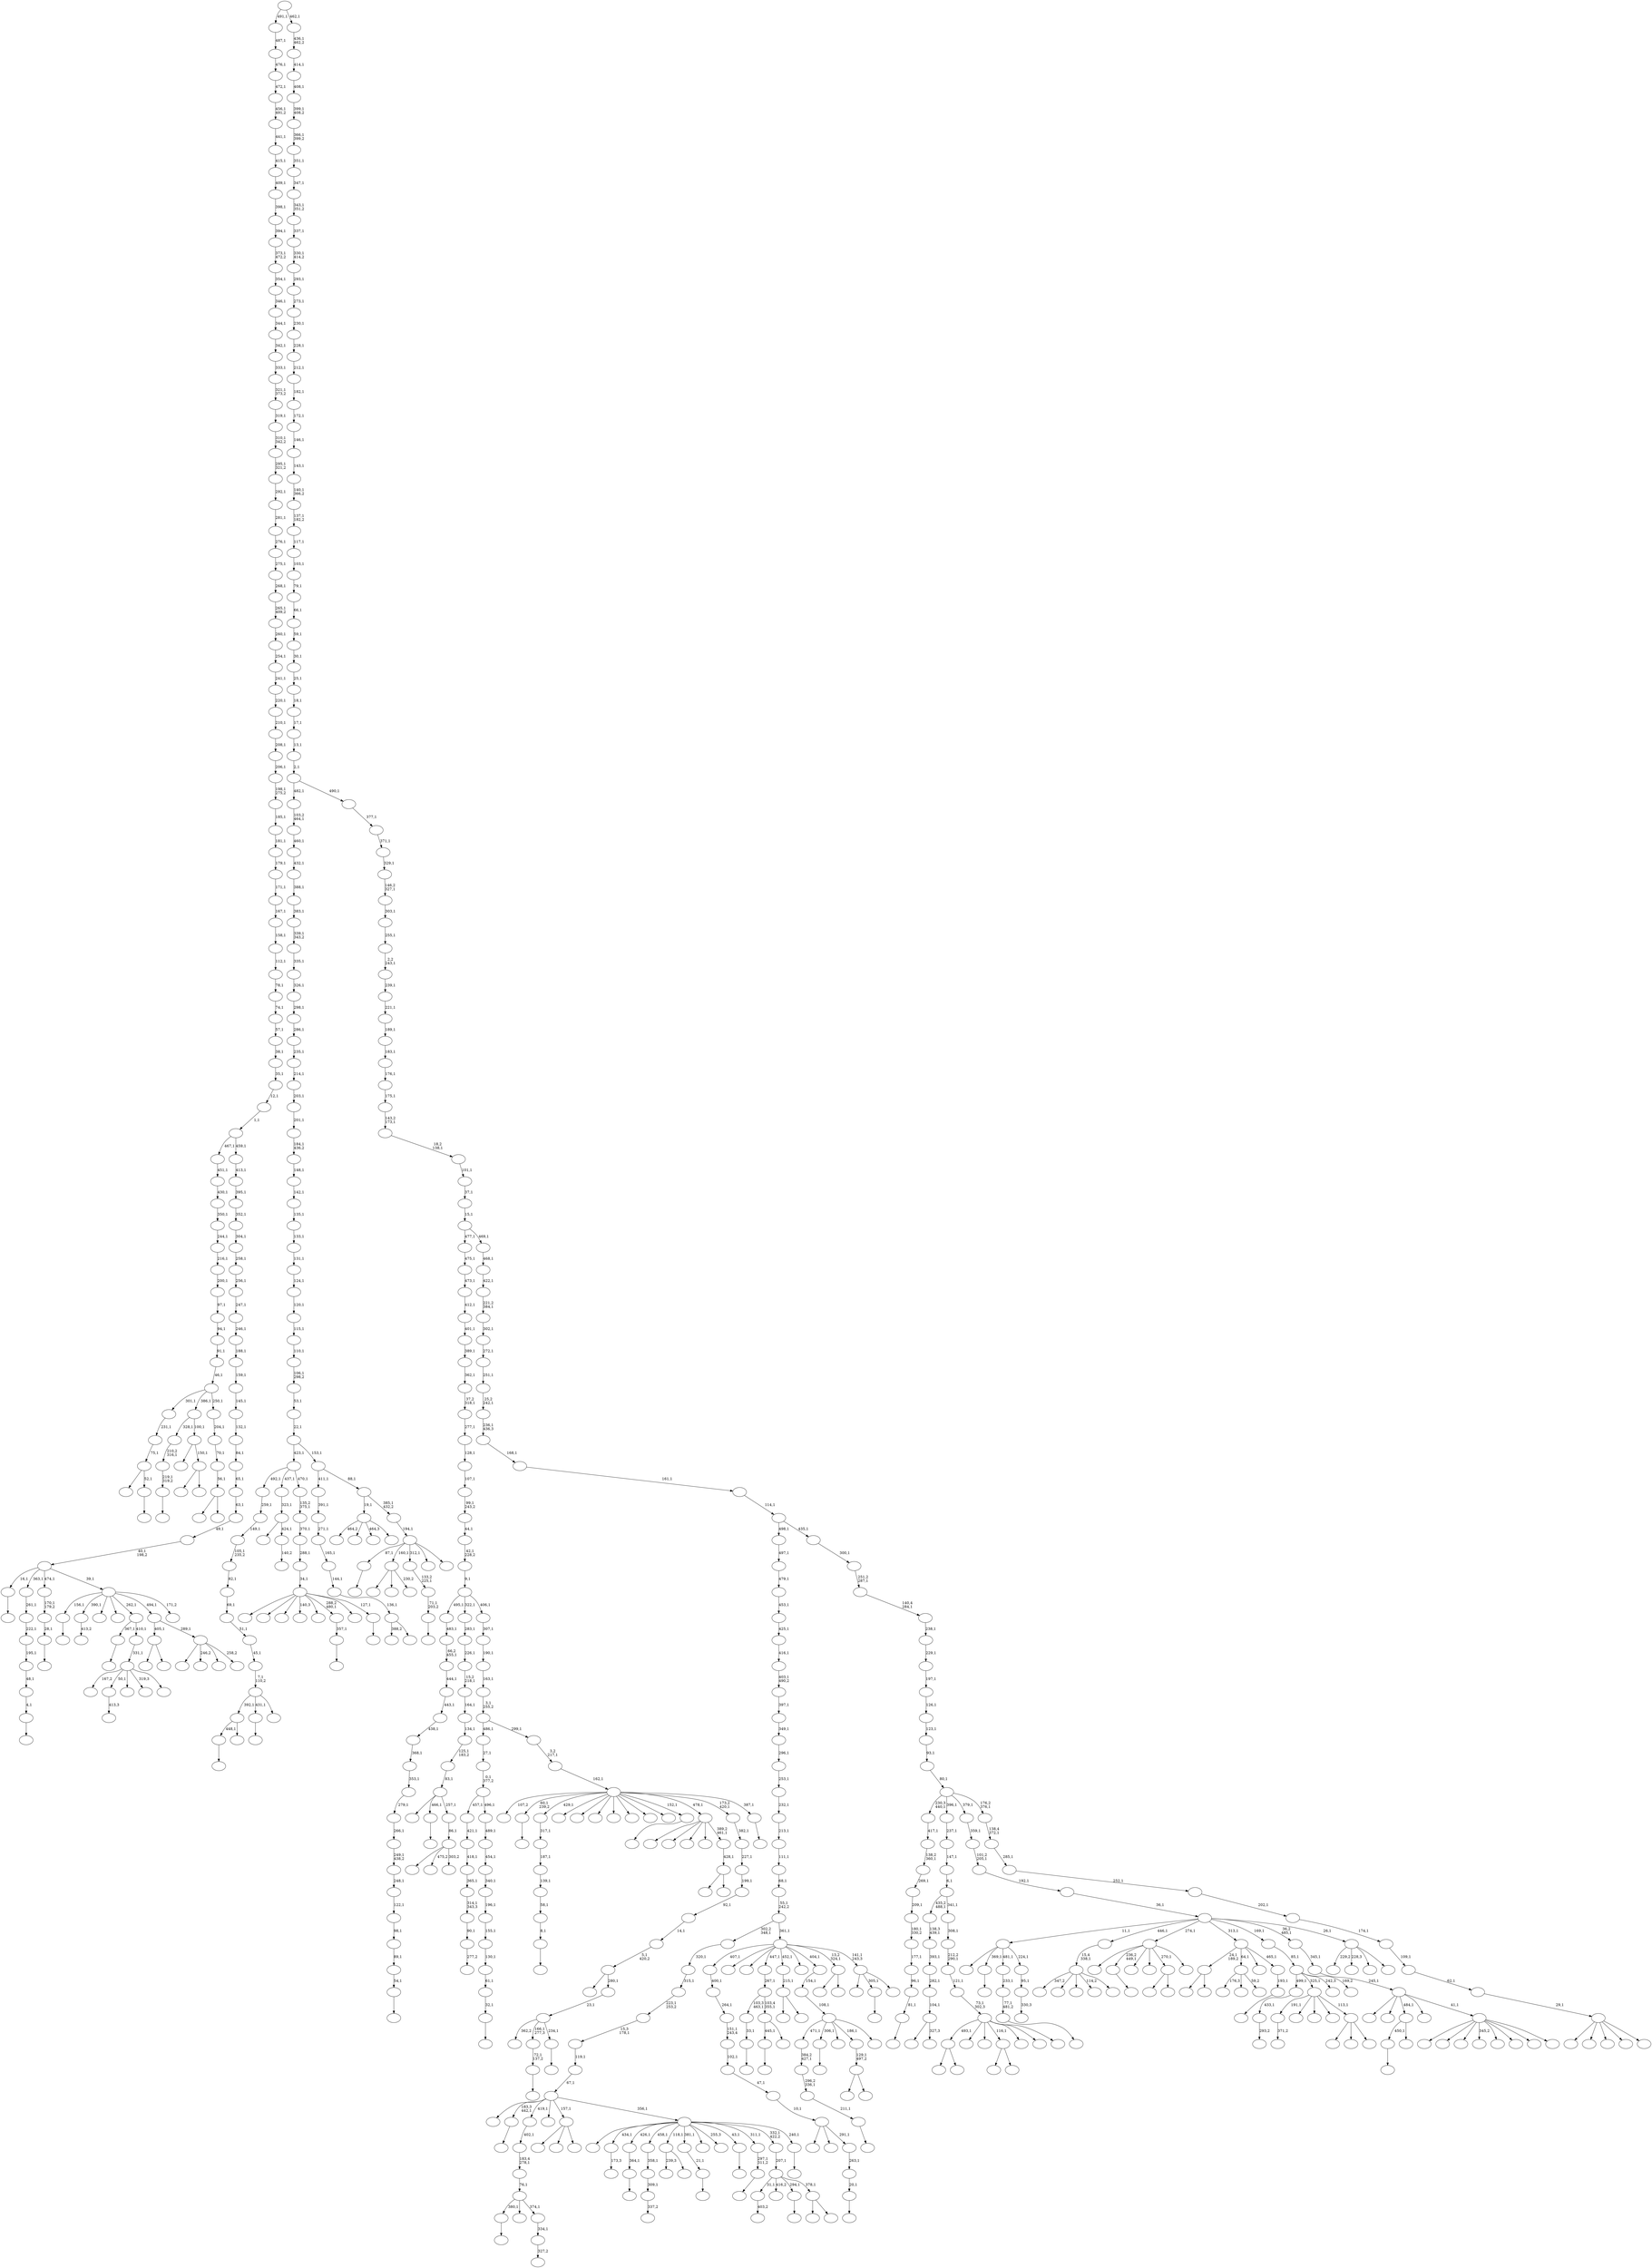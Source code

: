 digraph T {
	700 [label=""]
	699 [label=""]
	698 [label=""]
	697 [label=""]
	696 [label=""]
	695 [label=""]
	694 [label=""]
	693 [label=""]
	692 [label=""]
	691 [label=""]
	690 [label=""]
	689 [label=""]
	688 [label=""]
	687 [label=""]
	686 [label=""]
	685 [label=""]
	684 [label=""]
	683 [label=""]
	682 [label=""]
	681 [label=""]
	680 [label=""]
	679 [label=""]
	678 [label=""]
	677 [label=""]
	676 [label=""]
	675 [label=""]
	674 [label=""]
	673 [label=""]
	672 [label=""]
	671 [label=""]
	670 [label=""]
	669 [label=""]
	668 [label=""]
	667 [label=""]
	666 [label=""]
	665 [label=""]
	664 [label=""]
	663 [label=""]
	662 [label=""]
	661 [label=""]
	660 [label=""]
	659 [label=""]
	658 [label=""]
	657 [label=""]
	656 [label=""]
	655 [label=""]
	654 [label=""]
	653 [label=""]
	652 [label=""]
	651 [label=""]
	650 [label=""]
	649 [label=""]
	648 [label=""]
	647 [label=""]
	646 [label=""]
	645 [label=""]
	644 [label=""]
	643 [label=""]
	642 [label=""]
	641 [label=""]
	640 [label=""]
	639 [label=""]
	638 [label=""]
	637 [label=""]
	636 [label=""]
	635 [label=""]
	634 [label=""]
	633 [label=""]
	632 [label=""]
	631 [label=""]
	630 [label=""]
	629 [label=""]
	628 [label=""]
	627 [label=""]
	626 [label=""]
	625 [label=""]
	624 [label=""]
	623 [label=""]
	622 [label=""]
	621 [label=""]
	620 [label=""]
	619 [label=""]
	618 [label=""]
	617 [label=""]
	616 [label=""]
	615 [label=""]
	614 [label=""]
	613 [label=""]
	612 [label=""]
	611 [label=""]
	610 [label=""]
	609 [label=""]
	608 [label=""]
	607 [label=""]
	606 [label=""]
	605 [label=""]
	604 [label=""]
	603 [label=""]
	602 [label=""]
	601 [label=""]
	600 [label=""]
	599 [label=""]
	598 [label=""]
	597 [label=""]
	596 [label=""]
	595 [label=""]
	594 [label=""]
	593 [label=""]
	592 [label=""]
	591 [label=""]
	590 [label=""]
	589 [label=""]
	588 [label=""]
	587 [label=""]
	586 [label=""]
	585 [label=""]
	584 [label=""]
	583 [label=""]
	582 [label=""]
	581 [label=""]
	580 [label=""]
	579 [label=""]
	578 [label=""]
	577 [label=""]
	576 [label=""]
	575 [label=""]
	574 [label=""]
	573 [label=""]
	572 [label=""]
	571 [label=""]
	570 [label=""]
	569 [label=""]
	568 [label=""]
	567 [label=""]
	566 [label=""]
	565 [label=""]
	564 [label=""]
	563 [label=""]
	562 [label=""]
	561 [label=""]
	560 [label=""]
	559 [label=""]
	558 [label=""]
	557 [label=""]
	556 [label=""]
	555 [label=""]
	554 [label=""]
	553 [label=""]
	552 [label=""]
	551 [label=""]
	550 [label=""]
	549 [label=""]
	548 [label=""]
	547 [label=""]
	546 [label=""]
	545 [label=""]
	544 [label=""]
	543 [label=""]
	542 [label=""]
	541 [label=""]
	540 [label=""]
	539 [label=""]
	538 [label=""]
	537 [label=""]
	536 [label=""]
	535 [label=""]
	534 [label=""]
	533 [label=""]
	532 [label=""]
	531 [label=""]
	530 [label=""]
	529 [label=""]
	528 [label=""]
	527 [label=""]
	526 [label=""]
	525 [label=""]
	524 [label=""]
	523 [label=""]
	522 [label=""]
	521 [label=""]
	520 [label=""]
	519 [label=""]
	518 [label=""]
	517 [label=""]
	516 [label=""]
	515 [label=""]
	514 [label=""]
	513 [label=""]
	512 [label=""]
	511 [label=""]
	510 [label=""]
	509 [label=""]
	508 [label=""]
	507 [label=""]
	506 [label=""]
	505 [label=""]
	504 [label=""]
	503 [label=""]
	502 [label=""]
	501 [label=""]
	500 [label=""]
	499 [label=""]
	498 [label=""]
	497 [label=""]
	496 [label=""]
	495 [label=""]
	494 [label=""]
	493 [label=""]
	492 [label=""]
	491 [label=""]
	490 [label=""]
	489 [label=""]
	488 [label=""]
	487 [label=""]
	486 [label=""]
	485 [label=""]
	484 [label=""]
	483 [label=""]
	482 [label=""]
	481 [label=""]
	480 [label=""]
	479 [label=""]
	478 [label=""]
	477 [label=""]
	476 [label=""]
	475 [label=""]
	474 [label=""]
	473 [label=""]
	472 [label=""]
	471 [label=""]
	470 [label=""]
	469 [label=""]
	468 [label=""]
	467 [label=""]
	466 [label=""]
	465 [label=""]
	464 [label=""]
	463 [label=""]
	462 [label=""]
	461 [label=""]
	460 [label=""]
	459 [label=""]
	458 [label=""]
	457 [label=""]
	456 [label=""]
	455 [label=""]
	454 [label=""]
	453 [label=""]
	452 [label=""]
	451 [label=""]
	450 [label=""]
	449 [label=""]
	448 [label=""]
	447 [label=""]
	446 [label=""]
	445 [label=""]
	444 [label=""]
	443 [label=""]
	442 [label=""]
	441 [label=""]
	440 [label=""]
	439 [label=""]
	438 [label=""]
	437 [label=""]
	436 [label=""]
	435 [label=""]
	434 [label=""]
	433 [label=""]
	432 [label=""]
	431 [label=""]
	430 [label=""]
	429 [label=""]
	428 [label=""]
	427 [label=""]
	426 [label=""]
	425 [label=""]
	424 [label=""]
	423 [label=""]
	422 [label=""]
	421 [label=""]
	420 [label=""]
	419 [label=""]
	418 [label=""]
	417 [label=""]
	416 [label=""]
	415 [label=""]
	414 [label=""]
	413 [label=""]
	412 [label=""]
	411 [label=""]
	410 [label=""]
	409 [label=""]
	408 [label=""]
	407 [label=""]
	406 [label=""]
	405 [label=""]
	404 [label=""]
	403 [label=""]
	402 [label=""]
	401 [label=""]
	400 [label=""]
	399 [label=""]
	398 [label=""]
	397 [label=""]
	396 [label=""]
	395 [label=""]
	394 [label=""]
	393 [label=""]
	392 [label=""]
	391 [label=""]
	390 [label=""]
	389 [label=""]
	388 [label=""]
	387 [label=""]
	386 [label=""]
	385 [label=""]
	384 [label=""]
	383 [label=""]
	382 [label=""]
	381 [label=""]
	380 [label=""]
	379 [label=""]
	378 [label=""]
	377 [label=""]
	376 [label=""]
	375 [label=""]
	374 [label=""]
	373 [label=""]
	372 [label=""]
	371 [label=""]
	370 [label=""]
	369 [label=""]
	368 [label=""]
	367 [label=""]
	366 [label=""]
	365 [label=""]
	364 [label=""]
	363 [label=""]
	362 [label=""]
	361 [label=""]
	360 [label=""]
	359 [label=""]
	358 [label=""]
	357 [label=""]
	356 [label=""]
	355 [label=""]
	354 [label=""]
	353 [label=""]
	352 [label=""]
	351 [label=""]
	350 [label=""]
	349 [label=""]
	348 [label=""]
	347 [label=""]
	346 [label=""]
	345 [label=""]
	344 [label=""]
	343 [label=""]
	342 [label=""]
	341 [label=""]
	340 [label=""]
	339 [label=""]
	338 [label=""]
	337 [label=""]
	336 [label=""]
	335 [label=""]
	334 [label=""]
	333 [label=""]
	332 [label=""]
	331 [label=""]
	330 [label=""]
	329 [label=""]
	328 [label=""]
	327 [label=""]
	326 [label=""]
	325 [label=""]
	324 [label=""]
	323 [label=""]
	322 [label=""]
	321 [label=""]
	320 [label=""]
	319 [label=""]
	318 [label=""]
	317 [label=""]
	316 [label=""]
	315 [label=""]
	314 [label=""]
	313 [label=""]
	312 [label=""]
	311 [label=""]
	310 [label=""]
	309 [label=""]
	308 [label=""]
	307 [label=""]
	306 [label=""]
	305 [label=""]
	304 [label=""]
	303 [label=""]
	302 [label=""]
	301 [label=""]
	300 [label=""]
	299 [label=""]
	298 [label=""]
	297 [label=""]
	296 [label=""]
	295 [label=""]
	294 [label=""]
	293 [label=""]
	292 [label=""]
	291 [label=""]
	290 [label=""]
	289 [label=""]
	288 [label=""]
	287 [label=""]
	286 [label=""]
	285 [label=""]
	284 [label=""]
	283 [label=""]
	282 [label=""]
	281 [label=""]
	280 [label=""]
	279 [label=""]
	278 [label=""]
	277 [label=""]
	276 [label=""]
	275 [label=""]
	274 [label=""]
	273 [label=""]
	272 [label=""]
	271 [label=""]
	270 [label=""]
	269 [label=""]
	268 [label=""]
	267 [label=""]
	266 [label=""]
	265 [label=""]
	264 [label=""]
	263 [label=""]
	262 [label=""]
	261 [label=""]
	260 [label=""]
	259 [label=""]
	258 [label=""]
	257 [label=""]
	256 [label=""]
	255 [label=""]
	254 [label=""]
	253 [label=""]
	252 [label=""]
	251 [label=""]
	250 [label=""]
	249 [label=""]
	248 [label=""]
	247 [label=""]
	246 [label=""]
	245 [label=""]
	244 [label=""]
	243 [label=""]
	242 [label=""]
	241 [label=""]
	240 [label=""]
	239 [label=""]
	238 [label=""]
	237 [label=""]
	236 [label=""]
	235 [label=""]
	234 [label=""]
	233 [label=""]
	232 [label=""]
	231 [label=""]
	230 [label=""]
	229 [label=""]
	228 [label=""]
	227 [label=""]
	226 [label=""]
	225 [label=""]
	224 [label=""]
	223 [label=""]
	222 [label=""]
	221 [label=""]
	220 [label=""]
	219 [label=""]
	218 [label=""]
	217 [label=""]
	216 [label=""]
	215 [label=""]
	214 [label=""]
	213 [label=""]
	212 [label=""]
	211 [label=""]
	210 [label=""]
	209 [label=""]
	208 [label=""]
	207 [label=""]
	206 [label=""]
	205 [label=""]
	204 [label=""]
	203 [label=""]
	202 [label=""]
	201 [label=""]
	200 [label=""]
	199 [label=""]
	198 [label=""]
	197 [label=""]
	196 [label=""]
	195 [label=""]
	194 [label=""]
	193 [label=""]
	192 [label=""]
	191 [label=""]
	190 [label=""]
	189 [label=""]
	188 [label=""]
	187 [label=""]
	186 [label=""]
	185 [label=""]
	184 [label=""]
	183 [label=""]
	182 [label=""]
	181 [label=""]
	180 [label=""]
	179 [label=""]
	178 [label=""]
	177 [label=""]
	176 [label=""]
	175 [label=""]
	174 [label=""]
	173 [label=""]
	172 [label=""]
	171 [label=""]
	170 [label=""]
	169 [label=""]
	168 [label=""]
	167 [label=""]
	166 [label=""]
	165 [label=""]
	164 [label=""]
	163 [label=""]
	162 [label=""]
	161 [label=""]
	160 [label=""]
	159 [label=""]
	158 [label=""]
	157 [label=""]
	156 [label=""]
	155 [label=""]
	154 [label=""]
	153 [label=""]
	152 [label=""]
	151 [label=""]
	150 [label=""]
	149 [label=""]
	148 [label=""]
	147 [label=""]
	146 [label=""]
	145 [label=""]
	144 [label=""]
	143 [label=""]
	142 [label=""]
	141 [label=""]
	140 [label=""]
	139 [label=""]
	138 [label=""]
	137 [label=""]
	136 [label=""]
	135 [label=""]
	134 [label=""]
	133 [label=""]
	132 [label=""]
	131 [label=""]
	130 [label=""]
	129 [label=""]
	128 [label=""]
	127 [label=""]
	126 [label=""]
	125 [label=""]
	124 [label=""]
	123 [label=""]
	122 [label=""]
	121 [label=""]
	120 [label=""]
	119 [label=""]
	118 [label=""]
	117 [label=""]
	116 [label=""]
	115 [label=""]
	114 [label=""]
	113 [label=""]
	112 [label=""]
	111 [label=""]
	110 [label=""]
	109 [label=""]
	108 [label=""]
	107 [label=""]
	106 [label=""]
	105 [label=""]
	104 [label=""]
	103 [label=""]
	102 [label=""]
	101 [label=""]
	100 [label=""]
	99 [label=""]
	98 [label=""]
	97 [label=""]
	96 [label=""]
	95 [label=""]
	94 [label=""]
	93 [label=""]
	92 [label=""]
	91 [label=""]
	90 [label=""]
	89 [label=""]
	88 [label=""]
	87 [label=""]
	86 [label=""]
	85 [label=""]
	84 [label=""]
	83 [label=""]
	82 [label=""]
	81 [label=""]
	80 [label=""]
	79 [label=""]
	78 [label=""]
	77 [label=""]
	76 [label=""]
	75 [label=""]
	74 [label=""]
	73 [label=""]
	72 [label=""]
	71 [label=""]
	70 [label=""]
	69 [label=""]
	68 [label=""]
	67 [label=""]
	66 [label=""]
	65 [label=""]
	64 [label=""]
	63 [label=""]
	62 [label=""]
	61 [label=""]
	60 [label=""]
	59 [label=""]
	58 [label=""]
	57 [label=""]
	56 [label=""]
	55 [label=""]
	54 [label=""]
	53 [label=""]
	52 [label=""]
	51 [label=""]
	50 [label=""]
	49 [label=""]
	48 [label=""]
	47 [label=""]
	46 [label=""]
	45 [label=""]
	44 [label=""]
	43 [label=""]
	42 [label=""]
	41 [label=""]
	40 [label=""]
	39 [label=""]
	38 [label=""]
	37 [label=""]
	36 [label=""]
	35 [label=""]
	34 [label=""]
	33 [label=""]
	32 [label=""]
	31 [label=""]
	30 [label=""]
	29 [label=""]
	28 [label=""]
	27 [label=""]
	26 [label=""]
	25 [label=""]
	24 [label=""]
	23 [label=""]
	22 [label=""]
	21 [label=""]
	20 [label=""]
	19 [label=""]
	18 [label=""]
	17 [label=""]
	16 [label=""]
	15 [label=""]
	14 [label=""]
	13 [label=""]
	12 [label=""]
	11 [label=""]
	10 [label=""]
	9 [label=""]
	8 [label=""]
	7 [label=""]
	6 [label=""]
	5 [label=""]
	4 [label=""]
	3 [label=""]
	2 [label=""]
	1 [label=""]
	0 [label=""]
	699 -> 700 [label="403,2"]
	687 -> 688 [label=""]
	686 -> 687 [label="211,1"]
	685 -> 686 [label="296,2\n336,1"]
	684 -> 685 [label="384,2\n427,1"]
	682 -> 683 [label=""]
	681 -> 682 [label="33,1"]
	678 -> 679 [label="173,3"]
	675 -> 689 [label=""]
	675 -> 676 [label=""]
	668 -> 669 [label=""]
	667 -> 668 [label="364,1"]
	662 -> 665 [label=""]
	662 -> 663 [label=""]
	656 -> 657 [label=""]
	650 -> 651 [label=""]
	649 -> 650 [label="54,1"]
	648 -> 649 [label="89,1"]
	647 -> 648 [label="98,1"]
	646 -> 647 [label="122,1"]
	645 -> 646 [label="248,1"]
	644 -> 645 [label="249,1\n438,2"]
	643 -> 644 [label="266,1"]
	642 -> 643 [label="279,1"]
	641 -> 642 [label="353,1"]
	640 -> 641 [label="368,1"]
	639 -> 640 [label="438,1"]
	638 -> 639 [label="443,1"]
	637 -> 638 [label="444,1"]
	636 -> 637 [label="66,2\n455,1"]
	635 -> 636 [label="483,1"]
	633 -> 634 [label=""]
	631 -> 632 [label=""]
	623 -> 624 [label=""]
	621 -> 622 [label=""]
	619 -> 620 [label=""]
	618 -> 619 [label="8,1"]
	617 -> 618 [label="58,1"]
	616 -> 617 [label="139,1"]
	615 -> 616 [label="187,1"]
	614 -> 615 [label="317,1"]
	612 -> 613 [label=""]
	611 -> 612 [label="20,1"]
	610 -> 611 [label="263,1"]
	609 -> 673 [label=""]
	609 -> 670 [label=""]
	609 -> 610 [label="291,1"]
	608 -> 609 [label="10,1"]
	607 -> 608 [label="47,1"]
	606 -> 607 [label="102,1"]
	605 -> 606 [label="151,1\n243,4"]
	604 -> 605 [label="264,1"]
	603 -> 604 [label="400,1"]
	601 -> 602 [label=""]
	597 -> 598 [label=""]
	594 -> 595 [label="277,2"]
	593 -> 594 [label="90,1"]
	592 -> 593 [label="314,1\n343,3"]
	591 -> 592 [label="365,1"]
	590 -> 591 [label="418,1"]
	589 -> 590 [label="421,1"]
	584 -> 585 [label="371,2"]
	581 -> 656 [label="448,1"]
	581 -> 582 [label=""]
	577 -> 578 [label=""]
	575 -> 576 [label=""]
	568 -> 569 [label=""]
	565 -> 671 [label="176,3"]
	565 -> 629 [label=""]
	565 -> 566 [label="59,2"]
	560 -> 561 [label=""]
	557 -> 581 [label="392,1"]
	557 -> 575 [label="431,1"]
	557 -> 558 [label=""]
	556 -> 557 [label="7,1\n110,2"]
	555 -> 556 [label="45,1"]
	554 -> 555 [label="51,1"]
	553 -> 554 [label="69,1"]
	552 -> 553 [label="82,1"]
	551 -> 552 [label="105,1\n235,2"]
	550 -> 551 [label="149,1"]
	549 -> 550 [label="259,1"]
	543 -> 544 [label="413,2"]
	534 -> 535 [label="337,2"]
	533 -> 534 [label="309,1"]
	532 -> 533 [label="358,1"]
	525 -> 654 [label=""]
	525 -> 526 [label=""]
	521 -> 522 [label=""]
	516 -> 517 [label=""]
	515 -> 516 [label="4,1"]
	514 -> 515 [label="48,1"]
	513 -> 514 [label="195,1"]
	512 -> 513 [label="222,1"]
	511 -> 512 [label="261,1"]
	508 -> 509 [label=""]
	507 -> 508 [label="77,1\n481,2"]
	506 -> 507 [label="233,1"]
	504 -> 505 [label="413,3"]
	502 -> 666 [label=""]
	502 -> 596 [label=""]
	502 -> 503 [label="230,2"]
	498 -> 538 [label=""]
	498 -> 499 [label=""]
	496 -> 674 [label="239,3"]
	496 -> 497 [label=""]
	493 -> 494 [label=""]
	492 -> 572 [label=""]
	492 -> 493 [label="52,1"]
	491 -> 492 [label="75,1"]
	490 -> 491 [label="231,1"]
	488 -> 489 [label=""]
	487 -> 488 [label="21,1"]
	485 -> 486 [label=""]
	484 -> 485 [label="357,1"]
	482 -> 483 [label="330,3"]
	481 -> 482 [label="95,1"]
	480 -> 693 [label=""]
	480 -> 560 [label="369,1"]
	480 -> 506 [label="481,1"]
	480 -> 481 [label="224,1"]
	474 -> 475 [label="293,2"]
	473 -> 474 [label="433,1"]
	470 -> 471 [label=""]
	468 -> 469 [label=""]
	464 -> 465 [label=""]
	463 -> 464 [label="81,1"]
	462 -> 463 [label="96,1"]
	461 -> 462 [label="177,1"]
	460 -> 461 [label="180,1\n330,2"]
	459 -> 460 [label="209,1"]
	458 -> 459 [label="269,1"]
	457 -> 458 [label="138,2\n360,1"]
	456 -> 457 [label="417,1"]
	451 -> 452 [label="327,2"]
	450 -> 451 [label="334,1"]
	449 -> 623 [label="380,1"]
	449 -> 454 [label=""]
	449 -> 450 [label="374,1"]
	448 -> 449 [label="76,1"]
	447 -> 448 [label="183,4\n278,1"]
	446 -> 447 [label="402,1"]
	444 -> 445 [label=""]
	443 -> 444 [label="219,1\n319,2"]
	442 -> 443 [label="210,2\n316,1"]
	440 -> 441 [label=""]
	437 -> 680 [label="464,2"]
	437 -> 531 [label=""]
	437 -> 519 [label="464,3"]
	437 -> 438 [label=""]
	435 -> 436 [label=""]
	434 -> 435 [label="32,1"]
	433 -> 434 [label="61,1"]
	432 -> 433 [label="130,1"]
	431 -> 432 [label="155,1"]
	430 -> 431 [label="196,1"]
	429 -> 430 [label="340,1"]
	428 -> 429 [label="454,1"]
	427 -> 428 [label="489,1"]
	426 -> 589 [label="457,1"]
	426 -> 427 [label="496,1"]
	425 -> 426 [label="0,1\n377,2"]
	424 -> 425 [label="27,1"]
	422 -> 423 [label="140,2"]
	421 -> 587 [label=""]
	421 -> 422 [label="424,1"]
	420 -> 421 [label="323,1"]
	416 -> 470 [label="450,1"]
	416 -> 417 [label=""]
	413 -> 661 [label=""]
	413 -> 414 [label=""]
	410 -> 411 [label=""]
	407 -> 408 [label=""]
	405 -> 548 [label="347,2"]
	405 -> 541 [label=""]
	405 -> 479 [label=""]
	405 -> 409 [label="114,2"]
	405 -> 406 [label=""]
	404 -> 405 [label="15,4\n338,1"]
	402 -> 403 [label=""]
	399 -> 677 [label=""]
	399 -> 400 [label=""]
	398 -> 546 [label=""]
	398 -> 399 [label="150,1"]
	397 -> 442 [label="328,1"]
	397 -> 398 [label="100,1"]
	395 -> 625 [label=""]
	395 -> 396 [label="327,3"]
	394 -> 395 [label="104,1"]
	393 -> 394 [label="282,1"]
	392 -> 393 [label="393,1"]
	391 -> 392 [label="138,3\n439,1"]
	387 -> 694 [label=""]
	387 -> 577 [label="236,2\n449,1"]
	387 -> 540 [label=""]
	387 -> 539 [label=""]
	387 -> 525 [label="270,1"]
	387 -> 388 [label=""]
	385 -> 528 [label=""]
	385 -> 386 [label=""]
	384 -> 385 [label="129,1\n497,2"]
	381 -> 382 [label=""]
	380 -> 381 [label="28,1"]
	379 -> 380 [label="170,1\n179,2"]
	376 -> 597 [label="445,1"]
	376 -> 377 [label=""]
	375 -> 681 [label="103,3\n463,1"]
	375 -> 376 [label="103,4\n355,1"]
	374 -> 375 [label="267,1"]
	372 -> 373 [label=""]
	370 -> 371 [label=""]
	369 -> 370 [label="297,1\n311,2"]
	365 -> 547 [label="167,2"]
	365 -> 504 [label="50,1"]
	365 -> 439 [label=""]
	365 -> 419 [label="319,3"]
	365 -> 366 [label=""]
	364 -> 365 [label="331,1"]
	363 -> 633 [label="367,1"]
	363 -> 364 [label="410,1"]
	359 -> 542 [label=""]
	359 -> 378 [label=""]
	359 -> 360 [label=""]
	358 -> 584 [label="191,1"]
	358 -> 545 [label=""]
	358 -> 501 [label=""]
	358 -> 368 [label=""]
	358 -> 359 [label="113,1"]
	356 -> 599 [label=""]
	356 -> 523 [label="475,2"]
	356 -> 357 [label="303,2"]
	355 -> 356 [label="86,1"]
	354 -> 655 [label=""]
	354 -> 407 [label="466,1"]
	354 -> 355 [label="257,1"]
	353 -> 354 [label="83,1"]
	352 -> 353 [label="125,1\n183,2"]
	351 -> 352 [label="134,1"]
	350 -> 351 [label="164,1"]
	349 -> 350 [label="15,2\n218,1"]
	348 -> 349 [label="226,1"]
	347 -> 348 [label="283,1"]
	345 -> 559 [label=""]
	345 -> 520 [label=""]
	345 -> 346 [label=""]
	343 -> 630 [label="388,2"]
	343 -> 344 [label=""]
	342 -> 343 [label="136,1"]
	341 -> 342 [label="144,1"]
	340 -> 341 [label="165,1"]
	339 -> 340 [label="271,1"]
	338 -> 339 [label="391,1"]
	334 -> 335 [label=""]
	333 -> 695 [label=""]
	333 -> 628 [label=""]
	333 -> 626 [label=""]
	333 -> 571 [label="140,3"]
	333 -> 527 [label=""]
	333 -> 484 [label="288,2\n480,1"]
	333 -> 478 [label=""]
	333 -> 334 [label="127,1"]
	332 -> 333 [label="34,1"]
	331 -> 332 [label="288,1"]
	330 -> 331 [label="370,1"]
	329 -> 330 [label="135,2\n375,1"]
	328 -> 549 [label="492,1"]
	328 -> 420 [label="437,1"]
	328 -> 329 [label="470,1"]
	326 -> 472 [label=""]
	326 -> 327 [label=""]
	325 -> 326 [label="215,1"]
	323 -> 691 [label=""]
	323 -> 529 [label="246,2"]
	323 -> 418 [label=""]
	323 -> 324 [label="258,2"]
	322 -> 413 [label="405,1"]
	322 -> 323 [label="289,1"]
	319 -> 320 [label=""]
	318 -> 319 [label="71,1\n203,2"]
	317 -> 318 [label="133,2\n225,1"]
	315 -> 672 [label=""]
	315 -> 316 [label=""]
	314 -> 699 [label="31,1"]
	314 -> 495 [label="416,2"]
	314 -> 440 [label="294,1"]
	314 -> 315 [label="378,1"]
	313 -> 314 [label="207,1"]
	311 -> 312 [label=""]
	310 -> 311 [label="193,1"]
	309 -> 675 [label="24,1\n189,2"]
	309 -> 565 [label="64,1"]
	309 -> 477 [label=""]
	309 -> 310 [label="465,1"]
	307 -> 308 [label=""]
	306 -> 307 [label="72,1\n137,2"]
	303 -> 652 [label=""]
	303 -> 304 [label=""]
	302 -> 303 [label="56,1"]
	301 -> 302 [label="70,1"]
	300 -> 301 [label="204,1"]
	299 -> 490 [label="301,1"]
	299 -> 397 [label="386,1"]
	299 -> 300 [label="250,1"]
	298 -> 299 [label="46,1"]
	297 -> 298 [label="91,1"]
	296 -> 297 [label="94,1"]
	295 -> 296 [label="97,1"]
	294 -> 295 [label="200,1"]
	293 -> 294 [label="216,1"]
	292 -> 293 [label="244,1"]
	291 -> 292 [label="350,1"]
	290 -> 291 [label="430,1"]
	289 -> 290 [label="451,1"]
	287 -> 684 [label="471,1"]
	287 -> 568 [label="306,1"]
	287 -> 476 [label=""]
	287 -> 384 [label="186,1"]
	287 -> 288 [label=""]
	286 -> 287 [label="108,1"]
	285 -> 286 [label="154,1"]
	283 -> 627 [label=""]
	283 -> 284 [label=""]
	282 -> 283 [label="428,1"]
	281 -> 664 [label=""]
	281 -> 570 [label=""]
	281 -> 453 [label=""]
	281 -> 412 [label=""]
	281 -> 282 [label="389,2\n461,1"]
	279 -> 574 [label=""]
	279 -> 280 [label=""]
	277 -> 278 [label=""]
	276 -> 698 [label="362,2"]
	276 -> 306 [label="166,1\n277,3"]
	276 -> 277 [label="234,1"]
	275 -> 276 [label="23,1"]
	274 -> 567 [label=""]
	274 -> 275 [label="280,1"]
	273 -> 274 [label="5,1\n420,2"]
	272 -> 273 [label="14,1"]
	271 -> 272 [label="92,1"]
	270 -> 271 [label="199,1"]
	269 -> 270 [label="227,1"]
	268 -> 269 [label="382,1"]
	266 -> 473 [label="499,1"]
	266 -> 358 [label="325,1"]
	266 -> 337 [label="242,3"]
	266 -> 267 [label="169,2"]
	265 -> 266 [label="85,1"]
	262 -> 263 [label=""]
	261 -> 696 [label=""]
	261 -> 678 [label="434,1"]
	261 -> 667 [label="426,1"]
	261 -> 532 [label="458,1"]
	261 -> 496 [label="118,1"]
	261 -> 487 [label="381,1"]
	261 -> 466 [label=""]
	261 -> 383 [label="255,3"]
	261 -> 372 [label="43,1"]
	261 -> 369 [label="311,1"]
	261 -> 313 [label="332,1\n422,2"]
	261 -> 262 [label="240,1"]
	260 -> 579 [label=""]
	260 -> 468 [label="183,3\n442,1"]
	260 -> 446 [label="419,1"]
	260 -> 390 [label=""]
	260 -> 345 [label="157,1"]
	260 -> 261 [label="356,1"]
	259 -> 260 [label="67,1"]
	258 -> 259 [label="119,1"]
	257 -> 258 [label="15,3\n178,1"]
	256 -> 257 [label="223,1\n253,2"]
	255 -> 256 [label="315,1"]
	254 -> 255 [label="320,1"]
	252 -> 662 [label="493,1"]
	252 -> 660 [label=""]
	252 -> 518 [label=""]
	252 -> 498 [label="116,1"]
	252 -> 362 [label=""]
	252 -> 321 [label=""]
	252 -> 253 [label=""]
	251 -> 252 [label="73,1\n302,3"]
	250 -> 251 [label="121,1"]
	249 -> 250 [label="212,2\n290,1"]
	248 -> 249 [label="308,1"]
	247 -> 391 [label="435,2\n488,1"]
	247 -> 248 [label="341,1"]
	246 -> 247 [label="6,1"]
	245 -> 246 [label="147,1"]
	244 -> 245 [label="237,1"]
	242 -> 537 [label=""]
	242 -> 410 [label="305,1"]
	242 -> 243 [label=""]
	241 -> 603 [label="407,1"]
	241 -> 536 [label=""]
	241 -> 415 [label=""]
	241 -> 374 [label="447,1"]
	241 -> 325 [label="452,1"]
	241 -> 305 [label=""]
	241 -> 285 [label="404,1"]
	241 -> 279 [label="13,2\n324,1"]
	241 -> 242 [label="141,1\n243,3"]
	240 -> 254 [label="302,2\n348,1"]
	240 -> 241 [label="361,1"]
	239 -> 240 [label="55,1\n242,2"]
	238 -> 239 [label="68,1"]
	237 -> 238 [label="111,1"]
	236 -> 237 [label="213,1"]
	235 -> 236 [label="232,1"]
	234 -> 235 [label="253,1"]
	233 -> 234 [label="296,1"]
	232 -> 233 [label="349,1"]
	231 -> 232 [label="397,1"]
	230 -> 231 [label="403,1\n490,2"]
	229 -> 230 [label="416,1"]
	228 -> 229 [label="425,1"]
	227 -> 228 [label="453,1"]
	226 -> 227 [label="479,1"]
	225 -> 226 [label="497,1"]
	223 -> 224 [label=""]
	222 -> 697 [label="107,2"]
	222 -> 621 [label="60,1\n239,2"]
	222 -> 614 [label="429,1"]
	222 -> 600 [label=""]
	222 -> 588 [label=""]
	222 -> 583 [label=""]
	222 -> 580 [label=""]
	222 -> 563 [label=""]
	222 -> 562 [label=""]
	222 -> 524 [label=""]
	222 -> 402 [label="152,1"]
	222 -> 281 [label="478,1"]
	222 -> 268 [label="173,2\n420,1"]
	222 -> 223 [label="387,1"]
	221 -> 222 [label="162,1"]
	220 -> 221 [label="3,2\n217,1"]
	219 -> 424 [label="486,1"]
	219 -> 220 [label="299,1"]
	218 -> 219 [label="3,1\n255,2"]
	217 -> 218 [label="163,1"]
	216 -> 217 [label="190,1"]
	215 -> 216 [label="307,1"]
	214 -> 635 [label="495,1"]
	214 -> 347 [label="322,1"]
	214 -> 215 [label="406,1"]
	213 -> 214 [label="9,1"]
	212 -> 213 [label="42,1\n228,2"]
	211 -> 212 [label="44,1"]
	210 -> 211 [label="99,1\n243,2"]
	209 -> 210 [label="107,1"]
	208 -> 209 [label="128,1"]
	207 -> 208 [label="277,1"]
	206 -> 207 [label="37,2\n318,1"]
	205 -> 206 [label="362,1"]
	204 -> 205 [label="389,1"]
	203 -> 204 [label="401,1"]
	202 -> 203 [label="412,1"]
	201 -> 202 [label="473,1"]
	200 -> 201 [label="475,1"]
	197 -> 601 [label="87,1"]
	197 -> 502 [label="160,1"]
	197 -> 317 [label="312,1"]
	197 -> 199 [label=""]
	197 -> 198 [label=""]
	196 -> 197 [label="194,1"]
	195 -> 437 [label="19,1"]
	195 -> 196 [label="385,1\n432,2"]
	194 -> 338 [label="411,1"]
	194 -> 195 [label="88,1"]
	193 -> 328 [label="423,1"]
	193 -> 194 [label="153,1"]
	192 -> 193 [label="22,1"]
	191 -> 192 [label="53,1"]
	190 -> 191 [label="106,1\n298,2"]
	189 -> 190 [label="110,1"]
	188 -> 189 [label="115,1"]
	187 -> 188 [label="120,1"]
	186 -> 187 [label="124,1"]
	185 -> 186 [label="131,1"]
	184 -> 185 [label="133,1"]
	183 -> 184 [label="135,1"]
	182 -> 183 [label="142,1"]
	181 -> 182 [label="148,1"]
	180 -> 181 [label="184,1\n436,2"]
	179 -> 180 [label="201,1"]
	178 -> 179 [label="203,1"]
	177 -> 178 [label="214,1"]
	176 -> 177 [label="235,1"]
	175 -> 176 [label="286,1"]
	174 -> 175 [label="298,1"]
	173 -> 174 [label="326,1"]
	172 -> 173 [label="335,1"]
	171 -> 172 [label="339,1\n343,2"]
	170 -> 171 [label="383,1"]
	169 -> 170 [label="388,1"]
	168 -> 169 [label="432,1"]
	167 -> 168 [label="460,1"]
	166 -> 167 [label="103,2\n464,1"]
	164 -> 658 [label=""]
	164 -> 586 [label=""]
	164 -> 467 [label=""]
	164 -> 401 [label="345,2"]
	164 -> 367 [label=""]
	164 -> 336 [label=""]
	164 -> 264 [label=""]
	164 -> 165 [label=""]
	163 -> 692 [label=""]
	163 -> 573 [label=""]
	163 -> 416 [label="484,1"]
	163 -> 389 [label=""]
	163 -> 164 [label="41,1"]
	162 -> 163 [label="245,1"]
	161 -> 162 [label="345,1"]
	159 -> 631 [label="156,1"]
	159 -> 543 [label="390,1"]
	159 -> 530 [label=""]
	159 -> 510 [label=""]
	159 -> 363 [label="262,1"]
	159 -> 322 [label="494,1"]
	159 -> 160 [label="171,2"]
	158 -> 521 [label="16,1"]
	158 -> 511 [label="363,1"]
	158 -> 379 [label="474,1"]
	158 -> 159 [label="39,1"]
	157 -> 158 [label="40,1\n198,2"]
	156 -> 157 [label="49,1"]
	155 -> 156 [label="63,1"]
	154 -> 155 [label="65,1"]
	153 -> 154 [label="84,1"]
	152 -> 153 [label="132,1"]
	151 -> 152 [label="145,1"]
	150 -> 151 [label="159,1"]
	149 -> 150 [label="188,1"]
	148 -> 149 [label="246,1"]
	147 -> 148 [label="247,1"]
	146 -> 147 [label="256,1"]
	145 -> 146 [label="258,1"]
	144 -> 145 [label="304,1"]
	143 -> 144 [label="352,1"]
	142 -> 143 [label="395,1"]
	141 -> 142 [label="413,1"]
	140 -> 289 [label="467,1"]
	140 -> 141 [label="459,1"]
	139 -> 140 [label="1,1"]
	138 -> 139 [label="12,1"]
	137 -> 138 [label="35,1"]
	136 -> 137 [label="38,1"]
	135 -> 136 [label="57,1"]
	134 -> 135 [label="74,1"]
	133 -> 134 [label="78,1"]
	132 -> 133 [label="112,1"]
	131 -> 132 [label="158,1"]
	130 -> 131 [label="167,1"]
	129 -> 130 [label="171,1"]
	128 -> 129 [label="179,1"]
	127 -> 128 [label="181,1"]
	126 -> 127 [label="185,1"]
	125 -> 126 [label="198,1\n275,2"]
	124 -> 125 [label="206,1"]
	123 -> 124 [label="208,1"]
	122 -> 123 [label="210,1"]
	121 -> 122 [label="220,1"]
	120 -> 121 [label="241,1"]
	119 -> 120 [label="254,1"]
	118 -> 119 [label="260,1"]
	117 -> 118 [label="265,1\n409,2"]
	116 -> 117 [label="268,1"]
	115 -> 116 [label="275,1"]
	114 -> 115 [label="276,1"]
	113 -> 114 [label="281,1"]
	112 -> 113 [label="292,1"]
	111 -> 112 [label="295,1\n321,2"]
	110 -> 111 [label="310,1\n342,2"]
	109 -> 110 [label="319,1"]
	108 -> 109 [label="321,1\n373,2"]
	107 -> 108 [label="333,1"]
	106 -> 107 [label="342,1"]
	105 -> 106 [label="344,1"]
	104 -> 105 [label="346,1"]
	103 -> 104 [label="354,1"]
	102 -> 103 [label="373,1\n472,2"]
	101 -> 102 [label="394,1"]
	100 -> 101 [label="398,1"]
	99 -> 100 [label="409,1"]
	98 -> 99 [label="415,1"]
	97 -> 98 [label="441,1"]
	96 -> 97 [label="456,1\n491,2"]
	95 -> 96 [label="472,1"]
	94 -> 95 [label="476,1"]
	93 -> 94 [label="487,1"]
	91 -> 653 [label="229,2"]
	91 -> 564 [label="228,3"]
	91 -> 361 [label=""]
	91 -> 92 [label=""]
	90 -> 480 [label="11,1"]
	90 -> 404 [label="446,1"]
	90 -> 387 [label="274,1"]
	90 -> 309 [label="313,1"]
	90 -> 265 [label="169,1"]
	90 -> 161 [label="36,2\n485,1"]
	90 -> 91 [label="26,1"]
	89 -> 90 [label="36,1"]
	88 -> 89 [label="192,1"]
	87 -> 88 [label="101,2\n205,1"]
	86 -> 87 [label="359,1"]
	84 -> 690 [label=""]
	84 -> 659 [label=""]
	84 -> 500 [label=""]
	84 -> 455 [label=""]
	84 -> 85 [label=""]
	83 -> 84 [label="29,1"]
	82 -> 83 [label="62,1"]
	81 -> 82 [label="109,1"]
	80 -> 81 [label="174,1"]
	79 -> 80 [label="202,1"]
	78 -> 79 [label="252,1"]
	77 -> 78 [label="285,1"]
	76 -> 77 [label="138,4\n372,1"]
	75 -> 456 [label="230,3\n440,1"]
	75 -> 244 [label="396,1"]
	75 -> 86 [label="379,1"]
	75 -> 76 [label="176,2\n376,1"]
	74 -> 75 [label="80,1"]
	73 -> 74 [label="93,1"]
	72 -> 73 [label="123,1"]
	71 -> 72 [label="126,1"]
	70 -> 71 [label="197,1"]
	69 -> 70 [label="229,1"]
	68 -> 69 [label="238,1"]
	67 -> 68 [label="140,4\n284,1"]
	66 -> 67 [label="251,2\n287,1"]
	65 -> 66 [label="300,1"]
	64 -> 225 [label="498,1"]
	64 -> 65 [label="435,1"]
	63 -> 64 [label="114,1"]
	62 -> 63 [label="161,1"]
	61 -> 62 [label="168,1"]
	60 -> 61 [label="236,1\n436,3"]
	59 -> 60 [label="25,2\n242,1"]
	58 -> 59 [label="251,1"]
	57 -> 58 [label="272,1"]
	56 -> 57 [label="302,1"]
	55 -> 56 [label="221,2\n384,1"]
	54 -> 55 [label="422,1"]
	53 -> 54 [label="468,1"]
	52 -> 200 [label="477,1"]
	52 -> 53 [label="469,1"]
	51 -> 52 [label="15,1"]
	50 -> 51 [label="37,1"]
	49 -> 50 [label="101,1"]
	48 -> 49 [label="18,2\n138,1"]
	47 -> 48 [label="143,2\n173,1"]
	46 -> 47 [label="175,1"]
	45 -> 46 [label="176,1"]
	44 -> 45 [label="183,1"]
	43 -> 44 [label="189,1"]
	42 -> 43 [label="221,1"]
	41 -> 42 [label="239,1"]
	40 -> 41 [label="2,2\n243,1"]
	39 -> 40 [label="255,1"]
	38 -> 39 [label="303,1"]
	37 -> 38 [label="146,2\n327,1"]
	36 -> 37 [label="329,1"]
	35 -> 36 [label="371,1"]
	34 -> 35 [label="377,1"]
	33 -> 166 [label="482,1"]
	33 -> 34 [label="490,1"]
	32 -> 33 [label="2,1"]
	31 -> 32 [label="13,1"]
	30 -> 31 [label="17,1"]
	29 -> 30 [label="18,1"]
	28 -> 29 [label="25,1"]
	27 -> 28 [label="30,1"]
	26 -> 27 [label="59,1"]
	25 -> 26 [label="66,1"]
	24 -> 25 [label="79,1"]
	23 -> 24 [label="103,1"]
	22 -> 23 [label="117,1"]
	21 -> 22 [label="137,1\n182,2"]
	20 -> 21 [label="140,1\n366,2"]
	19 -> 20 [label="143,1"]
	18 -> 19 [label="146,1"]
	17 -> 18 [label="172,1"]
	16 -> 17 [label="182,1"]
	15 -> 16 [label="212,1"]
	14 -> 15 [label="228,1"]
	13 -> 14 [label="230,1"]
	12 -> 13 [label="273,1"]
	11 -> 12 [label="293,1"]
	10 -> 11 [label="330,1\n414,2"]
	9 -> 10 [label="337,1"]
	8 -> 9 [label="343,1\n351,2"]
	7 -> 8 [label="347,1"]
	6 -> 7 [label="351,1"]
	5 -> 6 [label="366,1\n399,2"]
	4 -> 5 [label="399,1\n408,2"]
	3 -> 4 [label="408,1"]
	2 -> 3 [label="414,1"]
	1 -> 2 [label="436,1\n462,2"]
	0 -> 93 [label="491,1"]
	0 -> 1 [label="462,1"]
}
